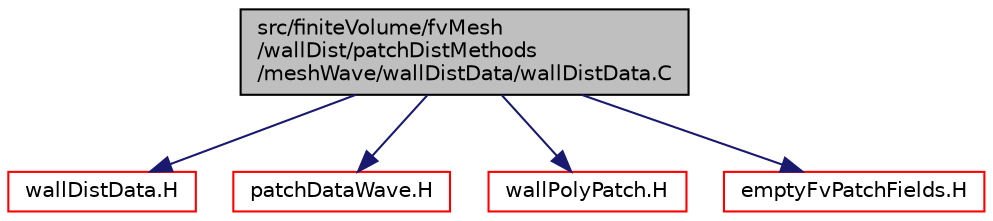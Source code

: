 digraph "src/finiteVolume/fvMesh/wallDist/patchDistMethods/meshWave/wallDistData/wallDistData.C"
{
  bgcolor="transparent";
  edge [fontname="Helvetica",fontsize="10",labelfontname="Helvetica",labelfontsize="10"];
  node [fontname="Helvetica",fontsize="10",shape=record];
  Node1 [label="src/finiteVolume/fvMesh\l/wallDist/patchDistMethods\l/meshWave/wallDistData/wallDistData.C",height=0.2,width=0.4,color="black", fillcolor="grey75", style="filled", fontcolor="black"];
  Node1 -> Node2 [color="midnightblue",fontsize="10",style="solid",fontname="Helvetica"];
  Node2 [label="wallDistData.H",height=0.2,width=0.4,color="red",URL="$a06110.html"];
  Node1 -> Node3 [color="midnightblue",fontsize="10",style="solid",fontname="Helvetica"];
  Node3 [label="patchDataWave.H",height=0.2,width=0.4,color="red",URL="$a07548.html"];
  Node1 -> Node4 [color="midnightblue",fontsize="10",style="solid",fontname="Helvetica"];
  Node4 [label="wallPolyPatch.H",height=0.2,width=0.4,color="red",URL="$a09013.html"];
  Node1 -> Node5 [color="midnightblue",fontsize="10",style="solid",fontname="Helvetica"];
  Node5 [label="emptyFvPatchFields.H",height=0.2,width=0.4,color="red",URL="$a05392.html"];
}
